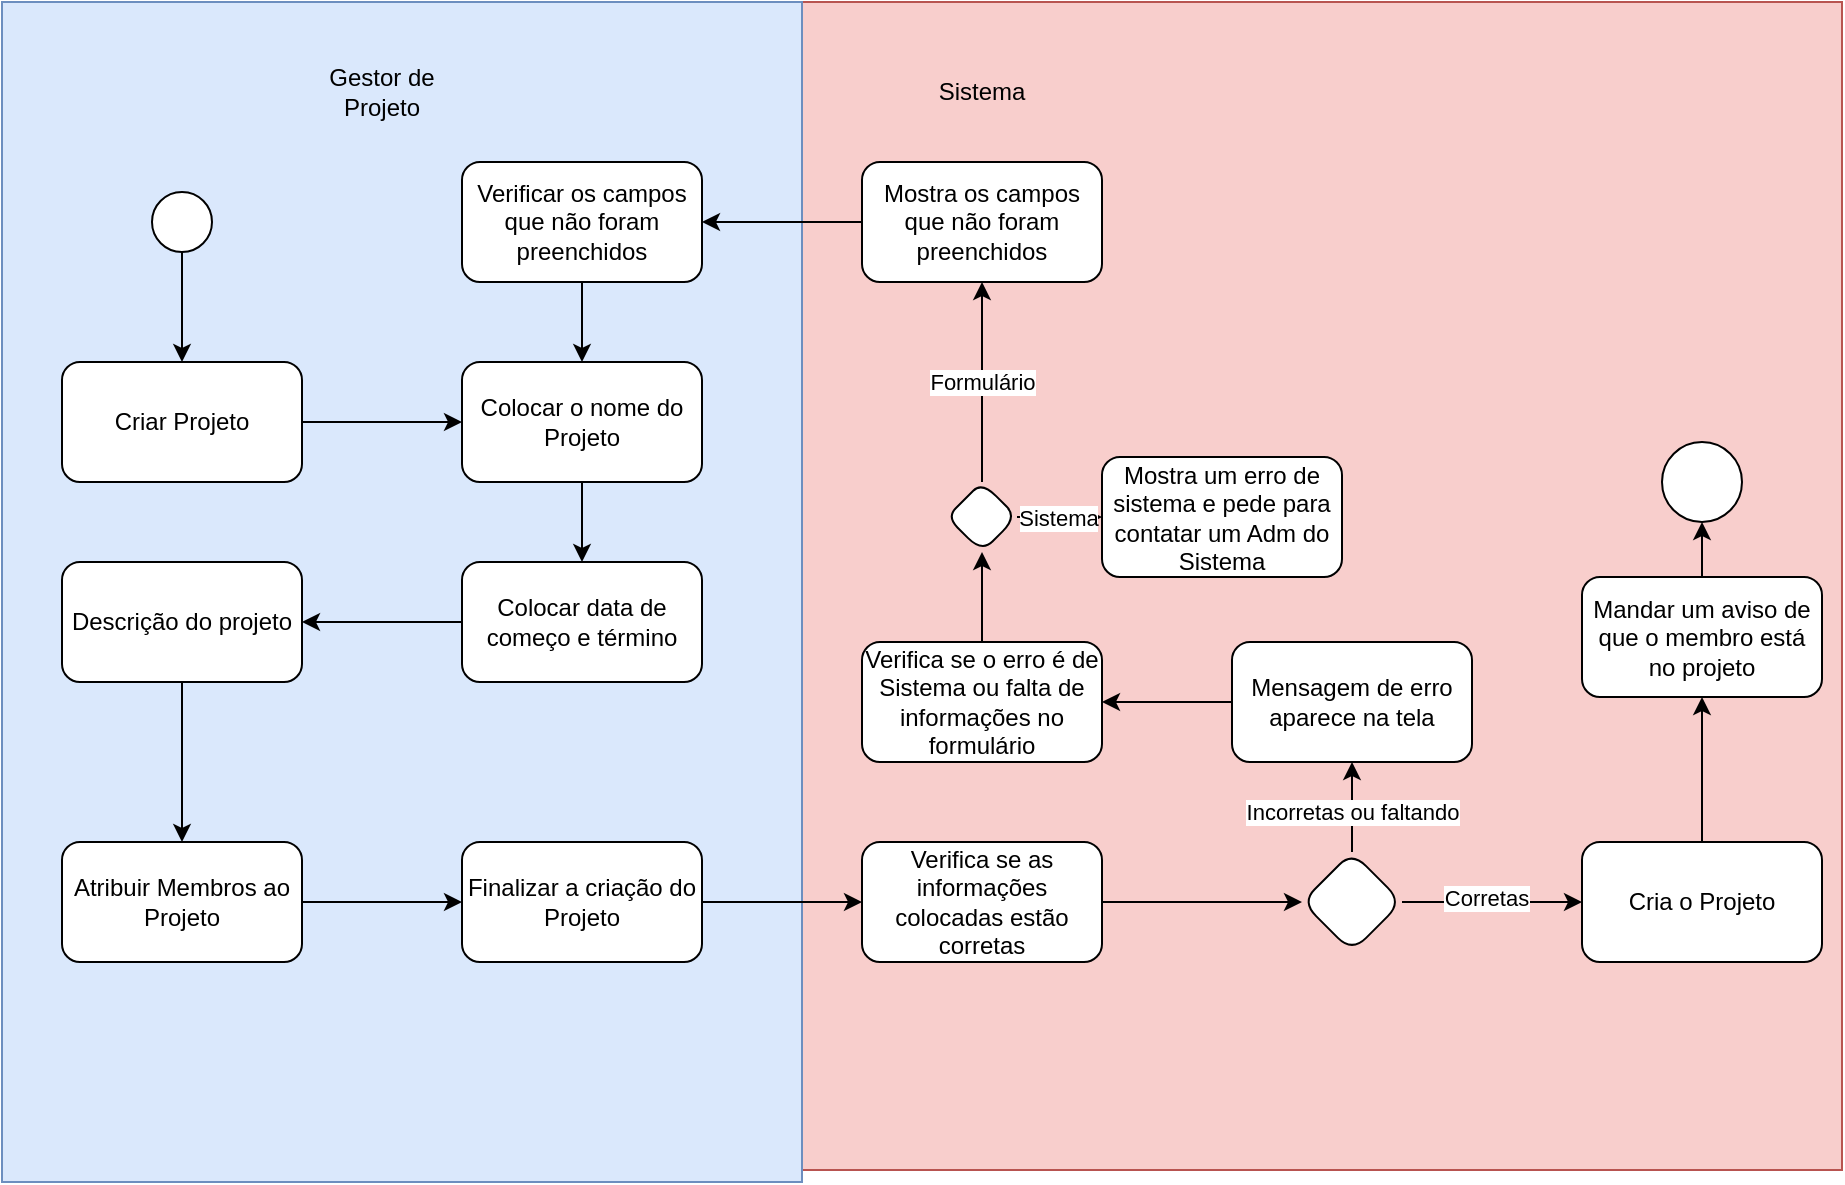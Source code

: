 <mxfile version="24.2.1" type="github">
  <diagram name="Página-1" id="BtJeQaXyt6evfpCqpvQr">
    <mxGraphModel dx="1261" dy="678" grid="1" gridSize="10" guides="1" tooltips="1" connect="1" arrows="1" fold="1" page="1" pageScale="1" pageWidth="827" pageHeight="1169" math="0" shadow="0">
      <root>
        <mxCell id="0" />
        <mxCell id="1" parent="0" />
        <mxCell id="FOTGkEohO6ZnvijZTCvm-25" value="" style="rounded=0;whiteSpace=wrap;html=1;fillColor=#f8cecc;strokeColor=#b85450;" vertex="1" parent="1">
          <mxGeometry x="397" width="523" height="584" as="geometry" />
        </mxCell>
        <mxCell id="FOTGkEohO6ZnvijZTCvm-24" value="" style="rounded=0;whiteSpace=wrap;html=1;fillColor=#dae8fc;strokeColor=#6c8ebf;" vertex="1" parent="1">
          <mxGeometry width="400" height="590" as="geometry" />
        </mxCell>
        <mxCell id="FOTGkEohO6ZnvijZTCvm-1" value="Gestor de Projeto" style="text;html=1;align=center;verticalAlign=middle;whiteSpace=wrap;rounded=0;" vertex="1" parent="1">
          <mxGeometry x="160" y="30" width="60" height="30" as="geometry" />
        </mxCell>
        <mxCell id="FOTGkEohO6ZnvijZTCvm-5" value="" style="edgeStyle=orthogonalEdgeStyle;rounded=0;orthogonalLoop=1;jettySize=auto;html=1;" edge="1" parent="1" source="FOTGkEohO6ZnvijZTCvm-3" target="FOTGkEohO6ZnvijZTCvm-4">
          <mxGeometry relative="1" as="geometry" />
        </mxCell>
        <mxCell id="FOTGkEohO6ZnvijZTCvm-3" value="Criar Projeto" style="rounded=1;whiteSpace=wrap;html=1;" vertex="1" parent="1">
          <mxGeometry x="30" y="180" width="120" height="60" as="geometry" />
        </mxCell>
        <mxCell id="FOTGkEohO6ZnvijZTCvm-7" value="" style="edgeStyle=orthogonalEdgeStyle;rounded=0;orthogonalLoop=1;jettySize=auto;html=1;" edge="1" parent="1" source="FOTGkEohO6ZnvijZTCvm-4" target="FOTGkEohO6ZnvijZTCvm-6">
          <mxGeometry relative="1" as="geometry" />
        </mxCell>
        <mxCell id="FOTGkEohO6ZnvijZTCvm-4" value="Colocar o nome do Projeto" style="whiteSpace=wrap;html=1;rounded=1;" vertex="1" parent="1">
          <mxGeometry x="230" y="180" width="120" height="60" as="geometry" />
        </mxCell>
        <mxCell id="FOTGkEohO6ZnvijZTCvm-9" value="" style="edgeStyle=orthogonalEdgeStyle;rounded=0;orthogonalLoop=1;jettySize=auto;html=1;" edge="1" parent="1" source="FOTGkEohO6ZnvijZTCvm-6" target="FOTGkEohO6ZnvijZTCvm-8">
          <mxGeometry relative="1" as="geometry" />
        </mxCell>
        <mxCell id="FOTGkEohO6ZnvijZTCvm-6" value="Colocar data de começo e término" style="whiteSpace=wrap;html=1;rounded=1;" vertex="1" parent="1">
          <mxGeometry x="230" y="280" width="120" height="60" as="geometry" />
        </mxCell>
        <mxCell id="FOTGkEohO6ZnvijZTCvm-11" value="" style="edgeStyle=orthogonalEdgeStyle;rounded=0;orthogonalLoop=1;jettySize=auto;html=1;" edge="1" parent="1" source="FOTGkEohO6ZnvijZTCvm-8" target="FOTGkEohO6ZnvijZTCvm-10">
          <mxGeometry relative="1" as="geometry" />
        </mxCell>
        <mxCell id="FOTGkEohO6ZnvijZTCvm-8" value="Descrição do projeto" style="whiteSpace=wrap;html=1;rounded=1;" vertex="1" parent="1">
          <mxGeometry x="30" y="280" width="120" height="60" as="geometry" />
        </mxCell>
        <mxCell id="FOTGkEohO6ZnvijZTCvm-13" value="" style="edgeStyle=orthogonalEdgeStyle;rounded=0;orthogonalLoop=1;jettySize=auto;html=1;" edge="1" parent="1" source="FOTGkEohO6ZnvijZTCvm-10" target="FOTGkEohO6ZnvijZTCvm-12">
          <mxGeometry relative="1" as="geometry" />
        </mxCell>
        <mxCell id="FOTGkEohO6ZnvijZTCvm-10" value="Atribuir Membros ao Projeto" style="whiteSpace=wrap;html=1;rounded=1;" vertex="1" parent="1">
          <mxGeometry x="30" y="420" width="120" height="60" as="geometry" />
        </mxCell>
        <mxCell id="FOTGkEohO6ZnvijZTCvm-19" value="" style="edgeStyle=orthogonalEdgeStyle;rounded=0;orthogonalLoop=1;jettySize=auto;html=1;" edge="1" parent="1" source="FOTGkEohO6ZnvijZTCvm-12" target="FOTGkEohO6ZnvijZTCvm-18">
          <mxGeometry relative="1" as="geometry" />
        </mxCell>
        <mxCell id="FOTGkEohO6ZnvijZTCvm-12" value="Finalizar a criação do Projeto" style="whiteSpace=wrap;html=1;rounded=1;" vertex="1" parent="1">
          <mxGeometry x="230" y="420" width="120" height="60" as="geometry" />
        </mxCell>
        <mxCell id="FOTGkEohO6ZnvijZTCvm-27" value="" style="edgeStyle=orthogonalEdgeStyle;rounded=0;orthogonalLoop=1;jettySize=auto;html=1;" edge="1" parent="1" source="FOTGkEohO6ZnvijZTCvm-18" target="FOTGkEohO6ZnvijZTCvm-26">
          <mxGeometry relative="1" as="geometry" />
        </mxCell>
        <mxCell id="FOTGkEohO6ZnvijZTCvm-18" value="Verifica se as informações colocadas estão corretas" style="whiteSpace=wrap;html=1;rounded=1;" vertex="1" parent="1">
          <mxGeometry x="430" y="420" width="120" height="60" as="geometry" />
        </mxCell>
        <mxCell id="FOTGkEohO6ZnvijZTCvm-20" value="Sistema" style="text;html=1;align=center;verticalAlign=middle;whiteSpace=wrap;rounded=0;" vertex="1" parent="1">
          <mxGeometry x="460" y="30" width="60" height="30" as="geometry" />
        </mxCell>
        <mxCell id="FOTGkEohO6ZnvijZTCvm-29" value="" style="edgeStyle=orthogonalEdgeStyle;rounded=0;orthogonalLoop=1;jettySize=auto;html=1;" edge="1" parent="1" source="FOTGkEohO6ZnvijZTCvm-26" target="FOTGkEohO6ZnvijZTCvm-28">
          <mxGeometry relative="1" as="geometry" />
        </mxCell>
        <mxCell id="FOTGkEohO6ZnvijZTCvm-33" value="Incorretas ou faltando" style="edgeLabel;html=1;align=center;verticalAlign=middle;resizable=0;points=[];" vertex="1" connectable="0" parent="FOTGkEohO6ZnvijZTCvm-29">
          <mxGeometry x="-0.107" relative="1" as="geometry">
            <mxPoint as="offset" />
          </mxGeometry>
        </mxCell>
        <mxCell id="FOTGkEohO6ZnvijZTCvm-31" value="" style="edgeStyle=orthogonalEdgeStyle;rounded=0;orthogonalLoop=1;jettySize=auto;html=1;" edge="1" parent="1" source="FOTGkEohO6ZnvijZTCvm-26" target="FOTGkEohO6ZnvijZTCvm-30">
          <mxGeometry relative="1" as="geometry" />
        </mxCell>
        <mxCell id="FOTGkEohO6ZnvijZTCvm-32" value="Corretas" style="edgeLabel;html=1;align=center;verticalAlign=middle;resizable=0;points=[];" vertex="1" connectable="0" parent="FOTGkEohO6ZnvijZTCvm-31">
          <mxGeometry x="-0.075" y="2" relative="1" as="geometry">
            <mxPoint as="offset" />
          </mxGeometry>
        </mxCell>
        <mxCell id="FOTGkEohO6ZnvijZTCvm-26" value="" style="rhombus;whiteSpace=wrap;html=1;rounded=1;" vertex="1" parent="1">
          <mxGeometry x="650" y="425" width="50" height="50" as="geometry" />
        </mxCell>
        <mxCell id="FOTGkEohO6ZnvijZTCvm-44" value="" style="edgeStyle=orthogonalEdgeStyle;rounded=0;orthogonalLoop=1;jettySize=auto;html=1;" edge="1" parent="1" source="FOTGkEohO6ZnvijZTCvm-28" target="FOTGkEohO6ZnvijZTCvm-43">
          <mxGeometry relative="1" as="geometry" />
        </mxCell>
        <mxCell id="FOTGkEohO6ZnvijZTCvm-28" value="Mensagem de erro aparece na tela" style="whiteSpace=wrap;html=1;rounded=1;" vertex="1" parent="1">
          <mxGeometry x="615" y="320" width="120" height="60" as="geometry" />
        </mxCell>
        <mxCell id="FOTGkEohO6ZnvijZTCvm-71" style="edgeStyle=orthogonalEdgeStyle;rounded=0;orthogonalLoop=1;jettySize=auto;html=1;" edge="1" parent="1" source="FOTGkEohO6ZnvijZTCvm-30" target="FOTGkEohO6ZnvijZTCvm-67">
          <mxGeometry relative="1" as="geometry" />
        </mxCell>
        <mxCell id="FOTGkEohO6ZnvijZTCvm-30" value="Cria o Projeto" style="whiteSpace=wrap;html=1;rounded=1;" vertex="1" parent="1">
          <mxGeometry x="790" y="420" width="120" height="60" as="geometry" />
        </mxCell>
        <mxCell id="FOTGkEohO6ZnvijZTCvm-46" value="" style="edgeStyle=orthogonalEdgeStyle;rounded=0;orthogonalLoop=1;jettySize=auto;html=1;" edge="1" parent="1" source="FOTGkEohO6ZnvijZTCvm-43" target="FOTGkEohO6ZnvijZTCvm-45">
          <mxGeometry relative="1" as="geometry" />
        </mxCell>
        <mxCell id="FOTGkEohO6ZnvijZTCvm-43" value="Verifica se o erro é de Sistema ou falta de informações no formulário" style="rounded=1;whiteSpace=wrap;html=1;" vertex="1" parent="1">
          <mxGeometry x="430" y="320" width="120" height="60" as="geometry" />
        </mxCell>
        <mxCell id="FOTGkEohO6ZnvijZTCvm-50" value="" style="edgeStyle=orthogonalEdgeStyle;rounded=0;orthogonalLoop=1;jettySize=auto;html=1;" edge="1" parent="1" source="FOTGkEohO6ZnvijZTCvm-45" target="FOTGkEohO6ZnvijZTCvm-49">
          <mxGeometry relative="1" as="geometry" />
        </mxCell>
        <mxCell id="FOTGkEohO6ZnvijZTCvm-62" value="Sistema" style="edgeLabel;html=1;align=center;verticalAlign=middle;resizable=0;points=[];" vertex="1" connectable="0" parent="FOTGkEohO6ZnvijZTCvm-50">
          <mxGeometry x="-0.047" relative="1" as="geometry">
            <mxPoint as="offset" />
          </mxGeometry>
        </mxCell>
        <mxCell id="FOTGkEohO6ZnvijZTCvm-54" value="" style="edgeStyle=orthogonalEdgeStyle;rounded=0;orthogonalLoop=1;jettySize=auto;html=1;entryX=0.5;entryY=1;entryDx=0;entryDy=0;" edge="1" parent="1" source="FOTGkEohO6ZnvijZTCvm-45" target="FOTGkEohO6ZnvijZTCvm-58">
          <mxGeometry relative="1" as="geometry">
            <mxPoint x="490" y="150" as="targetPoint" />
          </mxGeometry>
        </mxCell>
        <mxCell id="FOTGkEohO6ZnvijZTCvm-63" value="Formulário" style="edgeLabel;html=1;align=center;verticalAlign=middle;resizable=0;points=[];" vertex="1" connectable="0" parent="FOTGkEohO6ZnvijZTCvm-54">
          <mxGeometry x="-0.004" relative="1" as="geometry">
            <mxPoint as="offset" />
          </mxGeometry>
        </mxCell>
        <mxCell id="FOTGkEohO6ZnvijZTCvm-45" value="" style="rhombus;whiteSpace=wrap;html=1;rounded=1;" vertex="1" parent="1">
          <mxGeometry x="472.5" y="240" width="35" height="35" as="geometry" />
        </mxCell>
        <mxCell id="FOTGkEohO6ZnvijZTCvm-49" value="Mostra um erro de sistema e pede para contatar um Adm do Sistema" style="whiteSpace=wrap;html=1;rounded=1;" vertex="1" parent="1">
          <mxGeometry x="550" y="227.5" width="120" height="60" as="geometry" />
        </mxCell>
        <mxCell id="FOTGkEohO6ZnvijZTCvm-60" style="edgeStyle=orthogonalEdgeStyle;rounded=0;orthogonalLoop=1;jettySize=auto;html=1;" edge="1" parent="1" source="FOTGkEohO6ZnvijZTCvm-58" target="FOTGkEohO6ZnvijZTCvm-59">
          <mxGeometry relative="1" as="geometry" />
        </mxCell>
        <mxCell id="FOTGkEohO6ZnvijZTCvm-58" value="Mostra os campos que não foram preenchidos" style="rounded=1;whiteSpace=wrap;html=1;" vertex="1" parent="1">
          <mxGeometry x="430" y="80" width="120" height="60" as="geometry" />
        </mxCell>
        <mxCell id="FOTGkEohO6ZnvijZTCvm-61" value="" style="edgeStyle=orthogonalEdgeStyle;rounded=0;orthogonalLoop=1;jettySize=auto;html=1;" edge="1" parent="1" source="FOTGkEohO6ZnvijZTCvm-59" target="FOTGkEohO6ZnvijZTCvm-4">
          <mxGeometry relative="1" as="geometry" />
        </mxCell>
        <mxCell id="FOTGkEohO6ZnvijZTCvm-59" value="Verificar os campos que não foram preenchidos" style="rounded=1;whiteSpace=wrap;html=1;" vertex="1" parent="1">
          <mxGeometry x="230" y="80" width="120" height="60" as="geometry" />
        </mxCell>
        <mxCell id="FOTGkEohO6ZnvijZTCvm-75" style="edgeStyle=orthogonalEdgeStyle;rounded=0;orthogonalLoop=1;jettySize=auto;html=1;" edge="1" parent="1" source="FOTGkEohO6ZnvijZTCvm-67" target="FOTGkEohO6ZnvijZTCvm-74">
          <mxGeometry relative="1" as="geometry" />
        </mxCell>
        <mxCell id="FOTGkEohO6ZnvijZTCvm-67" value="Mandar um aviso de que o membro está no projeto" style="whiteSpace=wrap;html=1;rounded=1;" vertex="1" parent="1">
          <mxGeometry x="790" y="287.5" width="120" height="60" as="geometry" />
        </mxCell>
        <mxCell id="FOTGkEohO6ZnvijZTCvm-73" style="edgeStyle=orthogonalEdgeStyle;rounded=0;orthogonalLoop=1;jettySize=auto;html=1;" edge="1" parent="1" source="FOTGkEohO6ZnvijZTCvm-72" target="FOTGkEohO6ZnvijZTCvm-3">
          <mxGeometry relative="1" as="geometry" />
        </mxCell>
        <mxCell id="FOTGkEohO6ZnvijZTCvm-72" value="" style="ellipse;whiteSpace=wrap;html=1;aspect=fixed;" vertex="1" parent="1">
          <mxGeometry x="75" y="95" width="30" height="30" as="geometry" />
        </mxCell>
        <mxCell id="FOTGkEohO6ZnvijZTCvm-74" value="" style="ellipse;whiteSpace=wrap;html=1;aspect=fixed;" vertex="1" parent="1">
          <mxGeometry x="830" y="220" width="40" height="40" as="geometry" />
        </mxCell>
      </root>
    </mxGraphModel>
  </diagram>
</mxfile>
